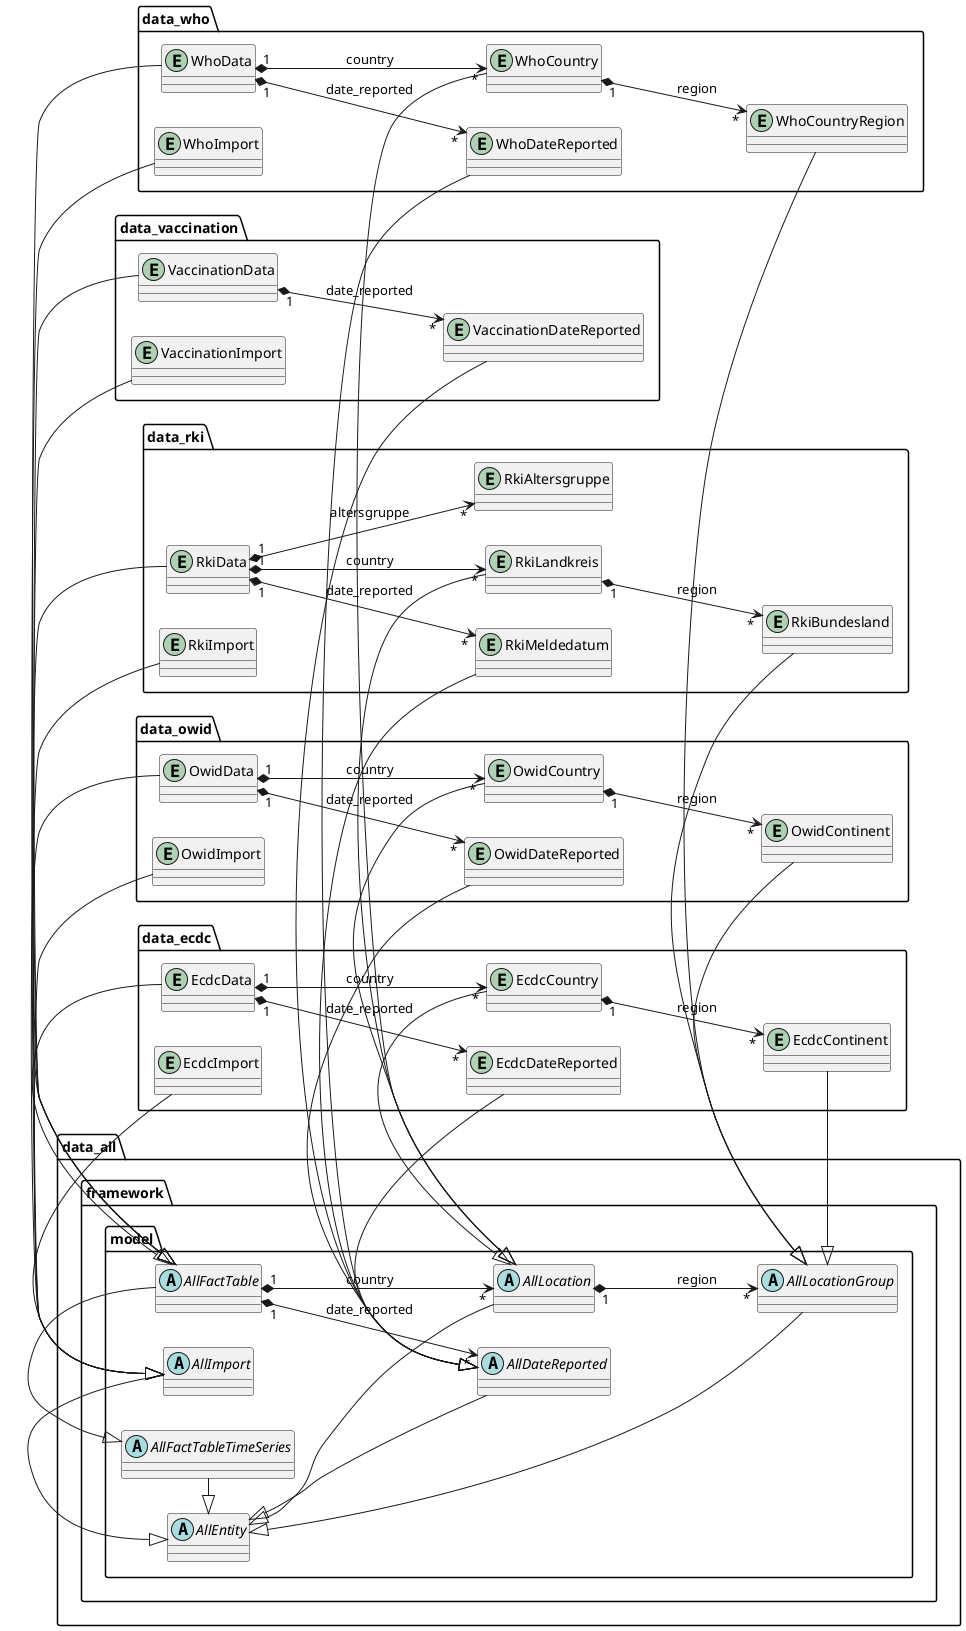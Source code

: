 @startuml
left to right direction
'https://plantuml.com/class-diagram

package data_all.framework.model {

    abstract class AllEntity {}
    abstract class AllFactTableTimeSeries {}
    abstract class AllFactTable {}
    abstract class AllDateReported {}
    abstract class AllImport {}
    abstract class AllLocation {}
    abstract class AllLocationGroup {}

    AllEntity <|- AllFactTableTimeSeries
    AllFactTableTimeSeries <|- AllFactTable
    AllEntity <|- AllDateReported
    AllEntity <|- AllImport
    AllEntity <|- AllLocation
    AllEntity <|- AllLocationGroup

    AllLocation "1" *--> "*" AllLocationGroup : region
    AllFactTable "1" *--> "*" AllLocation : country
    AllFactTable "1" *--> "*" AllDateReported : date_reported
}

package data_ecdc {
    entity EcdcImport {}
    entity EcdcData {}
    entity EcdcDateReported {}
    entity EcdcCountry {}
    entity EcdcContinent {}

    AllImport <|- EcdcImport
    AllDateReported <|- EcdcDateReported
    AllLocation <|- EcdcCountry
    AllLocationGroup <|- EcdcContinent
    AllFactTable <|- EcdcData

    EcdcCountry "1" *--> "*" EcdcContinent : region
    EcdcData "1" *--> "*" EcdcCountry : country
    EcdcData "1" *--> "*" EcdcDateReported : date_reported
}

package data_owid {
    entity OwidImport {}
    entity OwidData {}
    entity OwidDateReported {}
    entity OwidCountry {}
    entity OwidContinent {}

    AllImport <|- OwidImport
    AllDateReported <|- OwidDateReported
    AllLocation <|- OwidCountry
    AllLocationGroup <|- OwidContinent
    AllFactTable <|- OwidData

    OwidCountry "1" *--> "*" OwidContinent : region
    OwidData "1" *--> "*" OwidCountry : country
    OwidData "1" *--> "*" OwidDateReported : date_reported
}

package data_rki {
    entity RkiData {}
    entity RkiMeldedatum {}
    entity RkiImport {}
    entity RkiLandkreis {}
    entity RkiBundesland {}
    entity RkiAltersgruppe {}

    AllImport <|- RkiImport
    AllDateReported <|- RkiMeldedatum
    AllLocation <|- RkiLandkreis
    AllLocationGroup <|- RkiBundesland
    AllFactTable <|- RkiData

    RkiLandkreis "1" *--> "*" RkiBundesland : region
    RkiData "1" *--> "*" RkiLandkreis : country
    RkiData "1" *--> "*" RkiMeldedatum : date_reported
    RkiData "1" *--> "*" RkiAltersgruppe : altersgruppe
}

package data_vaccination {
    entity VaccinationImport {}
    entity VaccinationData {}
    entity VaccinationDateReported {}

    AllImport <|- VaccinationImport
    AllDateReported <|- VaccinationDateReported
    AllFactTable <|- VaccinationData

    VaccinationData "1" *--> "*" VaccinationDateReported : date_reported
}

package data_who {
    entity WhoData {}
    entity WhoDateReported {}
    entity WhoImport {}
    entity WhoCountry {}
    entity WhoCountryRegion {}

    AllImport <|- WhoImport
    AllDateReported <|- WhoDateReported
    AllLocation <|- WhoCountry
    AllLocationGroup <|- WhoCountryRegion
    AllFactTable <|- WhoData

    WhoCountry "1" *--> "*" WhoCountryRegion : region
    WhoData "1" *--> "*" WhoCountry : country
    WhoData "1" *--> "*" WhoDateReported : date_reported
}

@enduml
